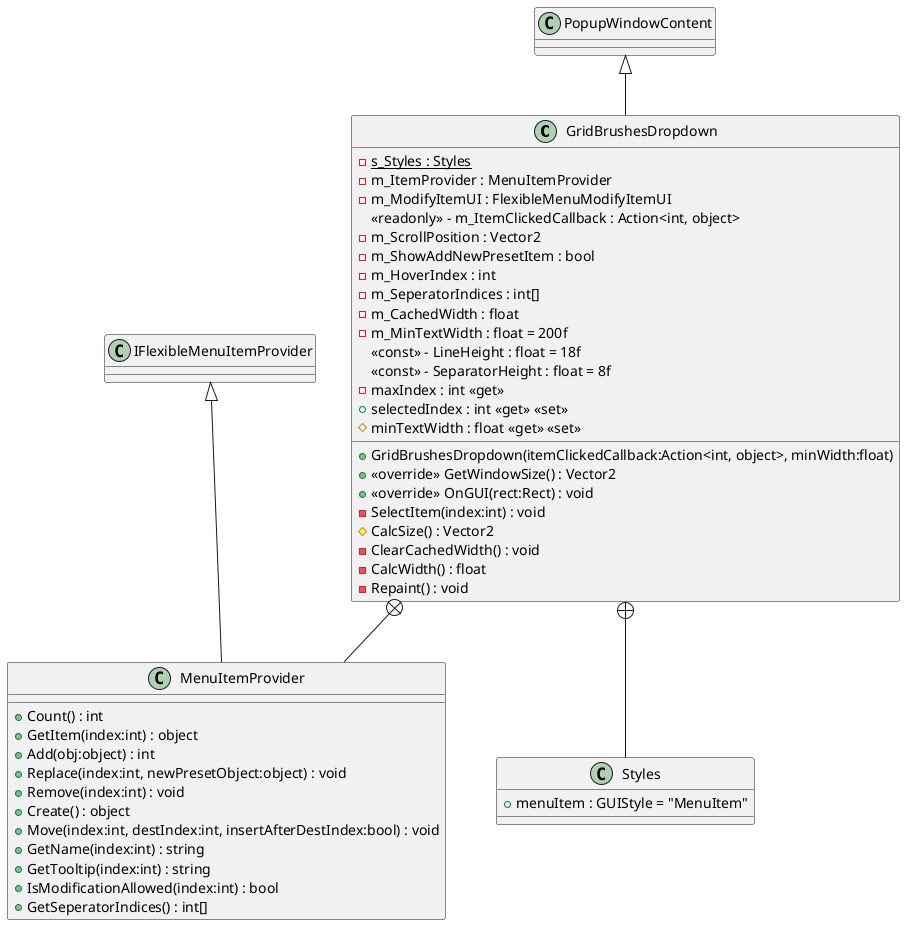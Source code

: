 @startuml
class GridBrushesDropdown {
    {static} - s_Styles : Styles
    - m_ItemProvider : MenuItemProvider
    - m_ModifyItemUI : FlexibleMenuModifyItemUI
    <<readonly>> - m_ItemClickedCallback : Action<int, object>
    - m_ScrollPosition : Vector2
    - m_ShowAddNewPresetItem : bool
    - m_HoverIndex : int
    - m_SeperatorIndices : int[]
    - m_CachedWidth : float
    - m_MinTextWidth : float = 200f
    <<const>> - LineHeight : float = 18f
    <<const>> - SeparatorHeight : float = 8f
    - maxIndex : int <<get>>
    + selectedIndex : int <<get>> <<set>>
    # minTextWidth : float <<get>> <<set>>
    + GridBrushesDropdown(itemClickedCallback:Action<int, object>, minWidth:float)
    + <<override>> GetWindowSize() : Vector2
    + <<override>> OnGUI(rect:Rect) : void
    - SelectItem(index:int) : void
    # CalcSize() : Vector2
    - ClearCachedWidth() : void
    - CalcWidth() : float
    - Repaint() : void
}
class Styles {
    + menuItem : GUIStyle = "MenuItem"
}
class MenuItemProvider {
    + Count() : int
    + GetItem(index:int) : object
    + Add(obj:object) : int
    + Replace(index:int, newPresetObject:object) : void
    + Remove(index:int) : void
    + Create() : object
    + Move(index:int, destIndex:int, insertAfterDestIndex:bool) : void
    + GetName(index:int) : string
    + GetTooltip(index:int) : string
    + IsModificationAllowed(index:int) : bool
    + GetSeperatorIndices() : int[]
}
PopupWindowContent <|-- GridBrushesDropdown
GridBrushesDropdown +-- Styles
GridBrushesDropdown +-- MenuItemProvider
IFlexibleMenuItemProvider <|-- MenuItemProvider
@enduml
